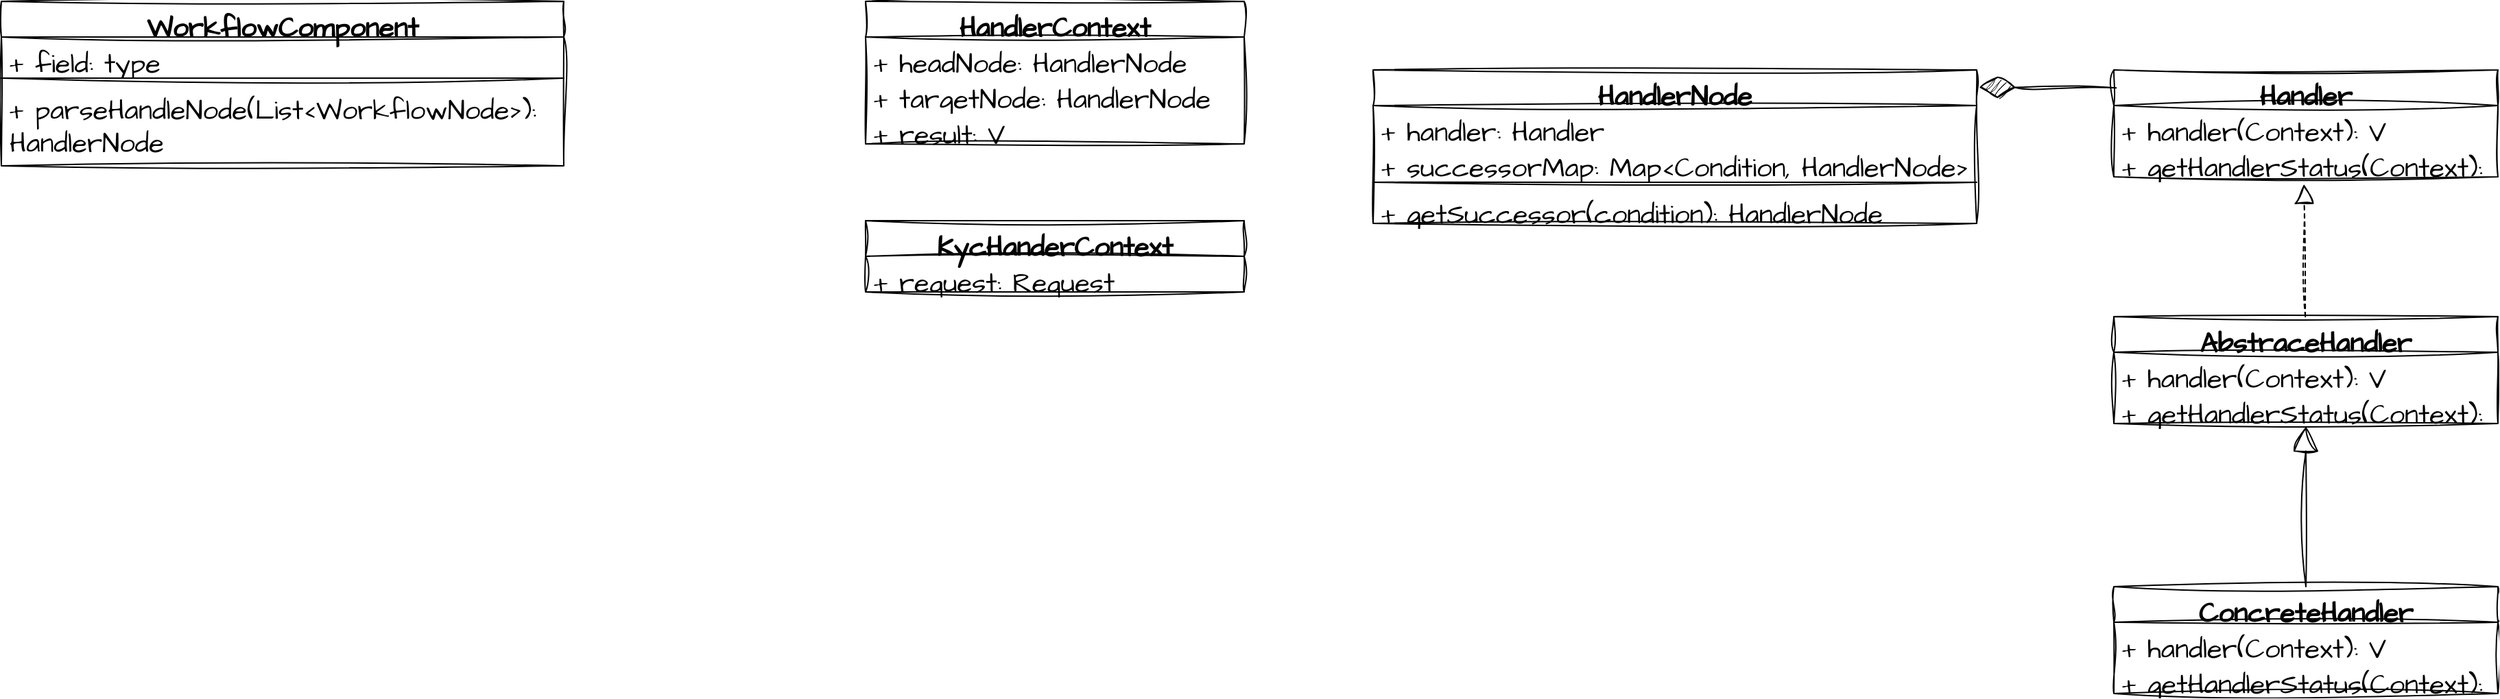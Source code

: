 <mxfile version="20.8.20" type="device"><diagram name="第 1 页" id="w5LgO7opoFDZ8v74BOam"><mxGraphModel dx="1961" dy="640" grid="1" gridSize="10" guides="1" tooltips="1" connect="1" arrows="1" fold="1" page="1" pageScale="1" pageWidth="827" pageHeight="1169" math="0" shadow="0"><root><mxCell id="0"/><mxCell id="1" parent="0"/><mxCell id="pLBgXFGqB-I3ZDkkMNh5-1" value="HandlerContext" style="swimlane;fontStyle=1;align=center;verticalAlign=top;childLayout=stackLayout;horizontal=1;startSize=26;horizontalStack=0;resizeParent=1;resizeParentMax=0;resizeLast=0;collapsible=1;marginBottom=0;sketch=1;hachureGap=4;jiggle=2;curveFitting=1;fontFamily=Architects Daughter;fontSource=https%3A%2F%2Ffonts.googleapis.com%2Fcss%3Ffamily%3DArchitects%2BDaughter;fontSize=20;" vertex="1" parent="1"><mxGeometry x="440" y="80" width="276" height="104" as="geometry"/></mxCell><mxCell id="pLBgXFGqB-I3ZDkkMNh5-2" value="+ headNode: HandlerNode" style="text;strokeColor=none;fillColor=none;align=left;verticalAlign=top;spacingLeft=4;spacingRight=4;overflow=hidden;rotatable=0;points=[[0,0.5],[1,0.5]];portConstraint=eastwest;fontSize=20;fontFamily=Architects Daughter;" vertex="1" parent="pLBgXFGqB-I3ZDkkMNh5-1"><mxGeometry y="26" width="276" height="26" as="geometry"/></mxCell><mxCell id="pLBgXFGqB-I3ZDkkMNh5-9" value="+ targetNode: HandlerNode" style="text;strokeColor=none;fillColor=none;align=left;verticalAlign=top;spacingLeft=4;spacingRight=4;overflow=hidden;rotatable=0;points=[[0,0.5],[1,0.5]];portConstraint=eastwest;fontSize=20;fontFamily=Architects Daughter;" vertex="1" parent="pLBgXFGqB-I3ZDkkMNh5-1"><mxGeometry y="52" width="276" height="26" as="geometry"/></mxCell><mxCell id="pLBgXFGqB-I3ZDkkMNh5-10" value="+ result: V" style="text;strokeColor=none;fillColor=none;align=left;verticalAlign=top;spacingLeft=4;spacingRight=4;overflow=hidden;rotatable=0;points=[[0,0.5],[1,0.5]];portConstraint=eastwest;fontSize=20;fontFamily=Architects Daughter;" vertex="1" parent="pLBgXFGqB-I3ZDkkMNh5-1"><mxGeometry y="78" width="276" height="26" as="geometry"/></mxCell><mxCell id="pLBgXFGqB-I3ZDkkMNh5-5" value="WorkflowComponent" style="swimlane;fontStyle=1;align=center;verticalAlign=top;childLayout=stackLayout;horizontal=1;startSize=26;horizontalStack=0;resizeParent=1;resizeParentMax=0;resizeLast=0;collapsible=1;marginBottom=0;sketch=1;hachureGap=4;jiggle=2;curveFitting=1;fontFamily=Architects Daughter;fontSource=https%3A%2F%2Ffonts.googleapis.com%2Fcss%3Ffamily%3DArchitects%2BDaughter;fontSize=20;" vertex="1" parent="1"><mxGeometry x="-190" y="80" width="410" height="120" as="geometry"/></mxCell><mxCell id="pLBgXFGqB-I3ZDkkMNh5-6" value="+ field: type" style="text;strokeColor=none;fillColor=none;align=left;verticalAlign=top;spacingLeft=4;spacingRight=4;overflow=hidden;rotatable=0;points=[[0,0.5],[1,0.5]];portConstraint=eastwest;fontSize=20;fontFamily=Architects Daughter;" vertex="1" parent="pLBgXFGqB-I3ZDkkMNh5-5"><mxGeometry y="26" width="410" height="26" as="geometry"/></mxCell><mxCell id="pLBgXFGqB-I3ZDkkMNh5-7" value="" style="line;strokeWidth=1;fillColor=none;align=left;verticalAlign=middle;spacingTop=-1;spacingLeft=3;spacingRight=3;rotatable=0;labelPosition=right;points=[];portConstraint=eastwest;strokeColor=inherit;sketch=1;hachureGap=4;jiggle=2;curveFitting=1;fontFamily=Architects Daughter;fontSource=https%3A%2F%2Ffonts.googleapis.com%2Fcss%3Ffamily%3DArchitects%2BDaughter;fontSize=20;" vertex="1" parent="pLBgXFGqB-I3ZDkkMNh5-5"><mxGeometry y="52" width="410" height="8" as="geometry"/></mxCell><mxCell id="pLBgXFGqB-I3ZDkkMNh5-8" value="+ parseHandleNode(List&lt;WorkflowNode&gt;): &#10;HandlerNode" style="text;strokeColor=none;fillColor=none;align=left;verticalAlign=top;spacingLeft=4;spacingRight=4;overflow=hidden;rotatable=0;points=[[0,0.5],[1,0.5]];portConstraint=eastwest;fontSize=20;fontFamily=Architects Daughter;" vertex="1" parent="pLBgXFGqB-I3ZDkkMNh5-5"><mxGeometry y="60" width="410" height="60" as="geometry"/></mxCell><mxCell id="pLBgXFGqB-I3ZDkkMNh5-11" value="KycHanderContext" style="swimlane;fontStyle=1;align=center;verticalAlign=top;childLayout=stackLayout;horizontal=1;startSize=26;horizontalStack=0;resizeParent=1;resizeParentMax=0;resizeLast=0;collapsible=1;marginBottom=0;sketch=1;hachureGap=4;jiggle=2;curveFitting=1;fontFamily=Architects Daughter;fontSource=https%3A%2F%2Ffonts.googleapis.com%2Fcss%3Ffamily%3DArchitects%2BDaughter;fontSize=20;" vertex="1" parent="1"><mxGeometry x="440" y="240" width="276" height="52" as="geometry"/></mxCell><mxCell id="pLBgXFGqB-I3ZDkkMNh5-12" value="+ request: Request" style="text;strokeColor=none;fillColor=none;align=left;verticalAlign=top;spacingLeft=4;spacingRight=4;overflow=hidden;rotatable=0;points=[[0,0.5],[1,0.5]];portConstraint=eastwest;fontSize=20;fontFamily=Architects Daughter;" vertex="1" parent="pLBgXFGqB-I3ZDkkMNh5-11"><mxGeometry y="26" width="276" height="26" as="geometry"/></mxCell><mxCell id="pLBgXFGqB-I3ZDkkMNh5-15" value="HandlerNode" style="swimlane;fontStyle=1;align=center;verticalAlign=top;childLayout=stackLayout;horizontal=1;startSize=26;horizontalStack=0;resizeParent=1;resizeParentMax=0;resizeLast=0;collapsible=1;marginBottom=0;sketch=1;hachureGap=4;jiggle=2;curveFitting=1;fontFamily=Architects Daughter;fontSource=https%3A%2F%2Ffonts.googleapis.com%2Fcss%3Ffamily%3DArchitects%2BDaughter;fontSize=20;" vertex="1" parent="1"><mxGeometry x="810" y="130" width="440" height="112" as="geometry"/></mxCell><mxCell id="pLBgXFGqB-I3ZDkkMNh5-16" value="+ handler: Handler" style="text;strokeColor=none;fillColor=none;align=left;verticalAlign=top;spacingLeft=4;spacingRight=4;overflow=hidden;rotatable=0;points=[[0,0.5],[1,0.5]];portConstraint=eastwest;fontSize=20;fontFamily=Architects Daughter;" vertex="1" parent="pLBgXFGqB-I3ZDkkMNh5-15"><mxGeometry y="26" width="440" height="26" as="geometry"/></mxCell><mxCell id="pLBgXFGqB-I3ZDkkMNh5-23" value="+ successorMap: Map&lt;Condition, HandlerNode&gt;" style="text;strokeColor=none;fillColor=none;align=left;verticalAlign=top;spacingLeft=4;spacingRight=4;overflow=hidden;rotatable=0;points=[[0,0.5],[1,0.5]];portConstraint=eastwest;fontSize=20;fontFamily=Architects Daughter;" vertex="1" parent="pLBgXFGqB-I3ZDkkMNh5-15"><mxGeometry y="52" width="440" height="26" as="geometry"/></mxCell><mxCell id="pLBgXFGqB-I3ZDkkMNh5-17" value="" style="line;strokeWidth=1;fillColor=none;align=left;verticalAlign=middle;spacingTop=-1;spacingLeft=3;spacingRight=3;rotatable=0;labelPosition=right;points=[];portConstraint=eastwest;strokeColor=inherit;sketch=1;hachureGap=4;jiggle=2;curveFitting=1;fontFamily=Architects Daughter;fontSource=https%3A%2F%2Ffonts.googleapis.com%2Fcss%3Ffamily%3DArchitects%2BDaughter;fontSize=20;" vertex="1" parent="pLBgXFGqB-I3ZDkkMNh5-15"><mxGeometry y="78" width="440" height="8" as="geometry"/></mxCell><mxCell id="pLBgXFGqB-I3ZDkkMNh5-18" value="+ getSuccessor(condition): HandlerNode" style="text;strokeColor=none;fillColor=none;align=left;verticalAlign=top;spacingLeft=4;spacingRight=4;overflow=hidden;rotatable=0;points=[[0,0.5],[1,0.5]];portConstraint=eastwest;fontSize=20;fontFamily=Architects Daughter;" vertex="1" parent="pLBgXFGqB-I3ZDkkMNh5-15"><mxGeometry y="86" width="440" height="26" as="geometry"/></mxCell><mxCell id="pLBgXFGqB-I3ZDkkMNh5-24" value="Handler" style="swimlane;fontStyle=1;align=center;verticalAlign=top;childLayout=stackLayout;horizontal=1;startSize=26;horizontalStack=0;resizeParent=1;resizeParentMax=0;resizeLast=0;collapsible=1;marginBottom=0;sketch=1;hachureGap=4;jiggle=2;curveFitting=1;fontFamily=Architects Daughter;fontSource=https%3A%2F%2Ffonts.googleapis.com%2Fcss%3Ffamily%3DArchitects%2BDaughter;fontSize=20;" vertex="1" parent="1"><mxGeometry x="1350" y="130" width="280" height="78" as="geometry"/></mxCell><mxCell id="pLBgXFGqB-I3ZDkkMNh5-29" value="+ handler(Context): V" style="text;strokeColor=none;fillColor=none;align=left;verticalAlign=top;spacingLeft=4;spacingRight=4;overflow=hidden;rotatable=0;points=[[0,0.5],[1,0.5]];portConstraint=eastwest;fontSize=20;fontFamily=Architects Daughter;" vertex="1" parent="pLBgXFGqB-I3ZDkkMNh5-24"><mxGeometry y="26" width="280" height="26" as="geometry"/></mxCell><mxCell id="pLBgXFGqB-I3ZDkkMNh5-28" value="+ getHandlerStatus(Context): V" style="text;strokeColor=none;fillColor=none;align=left;verticalAlign=top;spacingLeft=4;spacingRight=4;overflow=hidden;rotatable=0;points=[[0,0.5],[1,0.5]];portConstraint=eastwest;fontSize=20;fontFamily=Architects Daughter;" vertex="1" parent="pLBgXFGqB-I3ZDkkMNh5-24"><mxGeometry y="52" width="280" height="26" as="geometry"/></mxCell><mxCell id="pLBgXFGqB-I3ZDkkMNh5-34" value="" style="endArrow=diamondThin;endFill=1;endSize=24;html=1;rounded=0;sketch=1;hachureGap=4;jiggle=2;curveFitting=1;fontFamily=Architects Daughter;fontSource=https%3A%2F%2Ffonts.googleapis.com%2Fcss%3Ffamily%3DArchitects%2BDaughter;fontSize=16;exitX=0.006;exitY=0.169;exitDx=0;exitDy=0;entryX=1.004;entryY=0.113;entryDx=0;entryDy=0;entryPerimeter=0;exitPerimeter=0;" edge="1" parent="1" source="pLBgXFGqB-I3ZDkkMNh5-24" target="pLBgXFGqB-I3ZDkkMNh5-15"><mxGeometry width="160" relative="1" as="geometry"><mxPoint x="1120" y="360" as="sourcePoint"/><mxPoint x="1280" y="360" as="targetPoint"/></mxGeometry></mxCell><mxCell id="pLBgXFGqB-I3ZDkkMNh5-35" value="AbstraceHandler" style="swimlane;fontStyle=1;align=center;verticalAlign=top;childLayout=stackLayout;horizontal=1;startSize=26;horizontalStack=0;resizeParent=1;resizeParentMax=0;resizeLast=0;collapsible=1;marginBottom=0;sketch=1;hachureGap=4;jiggle=2;curveFitting=1;fontFamily=Architects Daughter;fontSource=https%3A%2F%2Ffonts.googleapis.com%2Fcss%3Ffamily%3DArchitects%2BDaughter;fontSize=20;" vertex="1" parent="1"><mxGeometry x="1350" y="310" width="280" height="78" as="geometry"/></mxCell><mxCell id="pLBgXFGqB-I3ZDkkMNh5-36" value="+ handler(Context): V" style="text;strokeColor=none;fillColor=none;align=left;verticalAlign=top;spacingLeft=4;spacingRight=4;overflow=hidden;rotatable=0;points=[[0,0.5],[1,0.5]];portConstraint=eastwest;fontSize=20;fontFamily=Architects Daughter;" vertex="1" parent="pLBgXFGqB-I3ZDkkMNh5-35"><mxGeometry y="26" width="280" height="26" as="geometry"/></mxCell><mxCell id="pLBgXFGqB-I3ZDkkMNh5-37" value="+ getHandlerStatus(Context): V" style="text;strokeColor=none;fillColor=none;align=left;verticalAlign=top;spacingLeft=4;spacingRight=4;overflow=hidden;rotatable=0;points=[[0,0.5],[1,0.5]];portConstraint=eastwest;fontSize=20;fontFamily=Architects Daughter;" vertex="1" parent="pLBgXFGqB-I3ZDkkMNh5-35"><mxGeometry y="52" width="280" height="26" as="geometry"/></mxCell><mxCell id="pLBgXFGqB-I3ZDkkMNh5-38" value="" style="endArrow=block;dashed=1;endFill=0;endSize=12;html=1;rounded=0;sketch=1;hachureGap=4;jiggle=2;curveFitting=1;fontFamily=Architects Daughter;fontSource=https%3A%2F%2Ffonts.googleapis.com%2Fcss%3Ffamily%3DArchitects%2BDaughter;fontSize=16;entryX=0.495;entryY=1.205;entryDx=0;entryDy=0;entryPerimeter=0;" edge="1" parent="1" source="pLBgXFGqB-I3ZDkkMNh5-35" target="pLBgXFGqB-I3ZDkkMNh5-28"><mxGeometry width="160" relative="1" as="geometry"><mxPoint x="1040" y="460" as="sourcePoint"/><mxPoint x="1200" y="460" as="targetPoint"/></mxGeometry></mxCell><mxCell id="pLBgXFGqB-I3ZDkkMNh5-39" value="ConcreteHandler" style="swimlane;fontStyle=1;align=center;verticalAlign=top;childLayout=stackLayout;horizontal=1;startSize=26;horizontalStack=0;resizeParent=1;resizeParentMax=0;resizeLast=0;collapsible=1;marginBottom=0;sketch=1;hachureGap=4;jiggle=2;curveFitting=1;fontFamily=Architects Daughter;fontSource=https%3A%2F%2Ffonts.googleapis.com%2Fcss%3Ffamily%3DArchitects%2BDaughter;fontSize=20;" vertex="1" parent="1"><mxGeometry x="1350" y="507" width="280" height="78" as="geometry"/></mxCell><mxCell id="pLBgXFGqB-I3ZDkkMNh5-40" value="+ handler(Context): V" style="text;strokeColor=none;fillColor=none;align=left;verticalAlign=top;spacingLeft=4;spacingRight=4;overflow=hidden;rotatable=0;points=[[0,0.5],[1,0.5]];portConstraint=eastwest;fontSize=20;fontFamily=Architects Daughter;" vertex="1" parent="pLBgXFGqB-I3ZDkkMNh5-39"><mxGeometry y="26" width="280" height="26" as="geometry"/></mxCell><mxCell id="pLBgXFGqB-I3ZDkkMNh5-41" value="+ getHandlerStatus(Context): V" style="text;strokeColor=none;fillColor=none;align=left;verticalAlign=top;spacingLeft=4;spacingRight=4;overflow=hidden;rotatable=0;points=[[0,0.5],[1,0.5]];portConstraint=eastwest;fontSize=20;fontFamily=Architects Daughter;" vertex="1" parent="pLBgXFGqB-I3ZDkkMNh5-39"><mxGeometry y="52" width="280" height="26" as="geometry"/></mxCell><mxCell id="pLBgXFGqB-I3ZDkkMNh5-42" value="" style="endArrow=block;endSize=16;endFill=0;html=1;rounded=0;sketch=1;hachureGap=4;jiggle=2;curveFitting=1;fontFamily=Architects Daughter;fontSource=https%3A%2F%2Ffonts.googleapis.com%2Fcss%3Ffamily%3DArchitects%2BDaughter;fontSize=16;exitX=0.5;exitY=0;exitDx=0;exitDy=0;" edge="1" parent="1" source="pLBgXFGqB-I3ZDkkMNh5-39"><mxGeometry width="160" relative="1" as="geometry"><mxPoint x="1010" y="500" as="sourcePoint"/><mxPoint x="1490" y="390" as="targetPoint"/></mxGeometry></mxCell></root></mxGraphModel></diagram></mxfile>